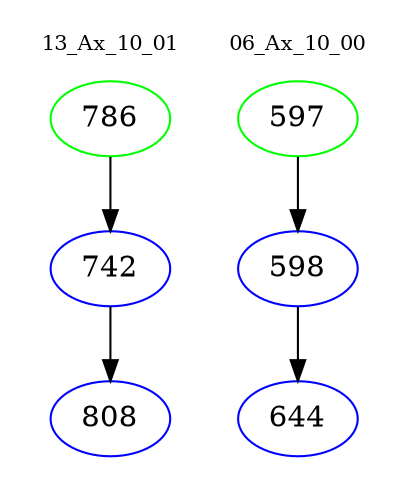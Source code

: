 digraph{
subgraph cluster_0 {
color = white
label = "13_Ax_10_01";
fontsize=10;
T0_786 [label="786", color="green"]
T0_786 -> T0_742 [color="black"]
T0_742 [label="742", color="blue"]
T0_742 -> T0_808 [color="black"]
T0_808 [label="808", color="blue"]
}
subgraph cluster_1 {
color = white
label = "06_Ax_10_00";
fontsize=10;
T1_597 [label="597", color="green"]
T1_597 -> T1_598 [color="black"]
T1_598 [label="598", color="blue"]
T1_598 -> T1_644 [color="black"]
T1_644 [label="644", color="blue"]
}
}

